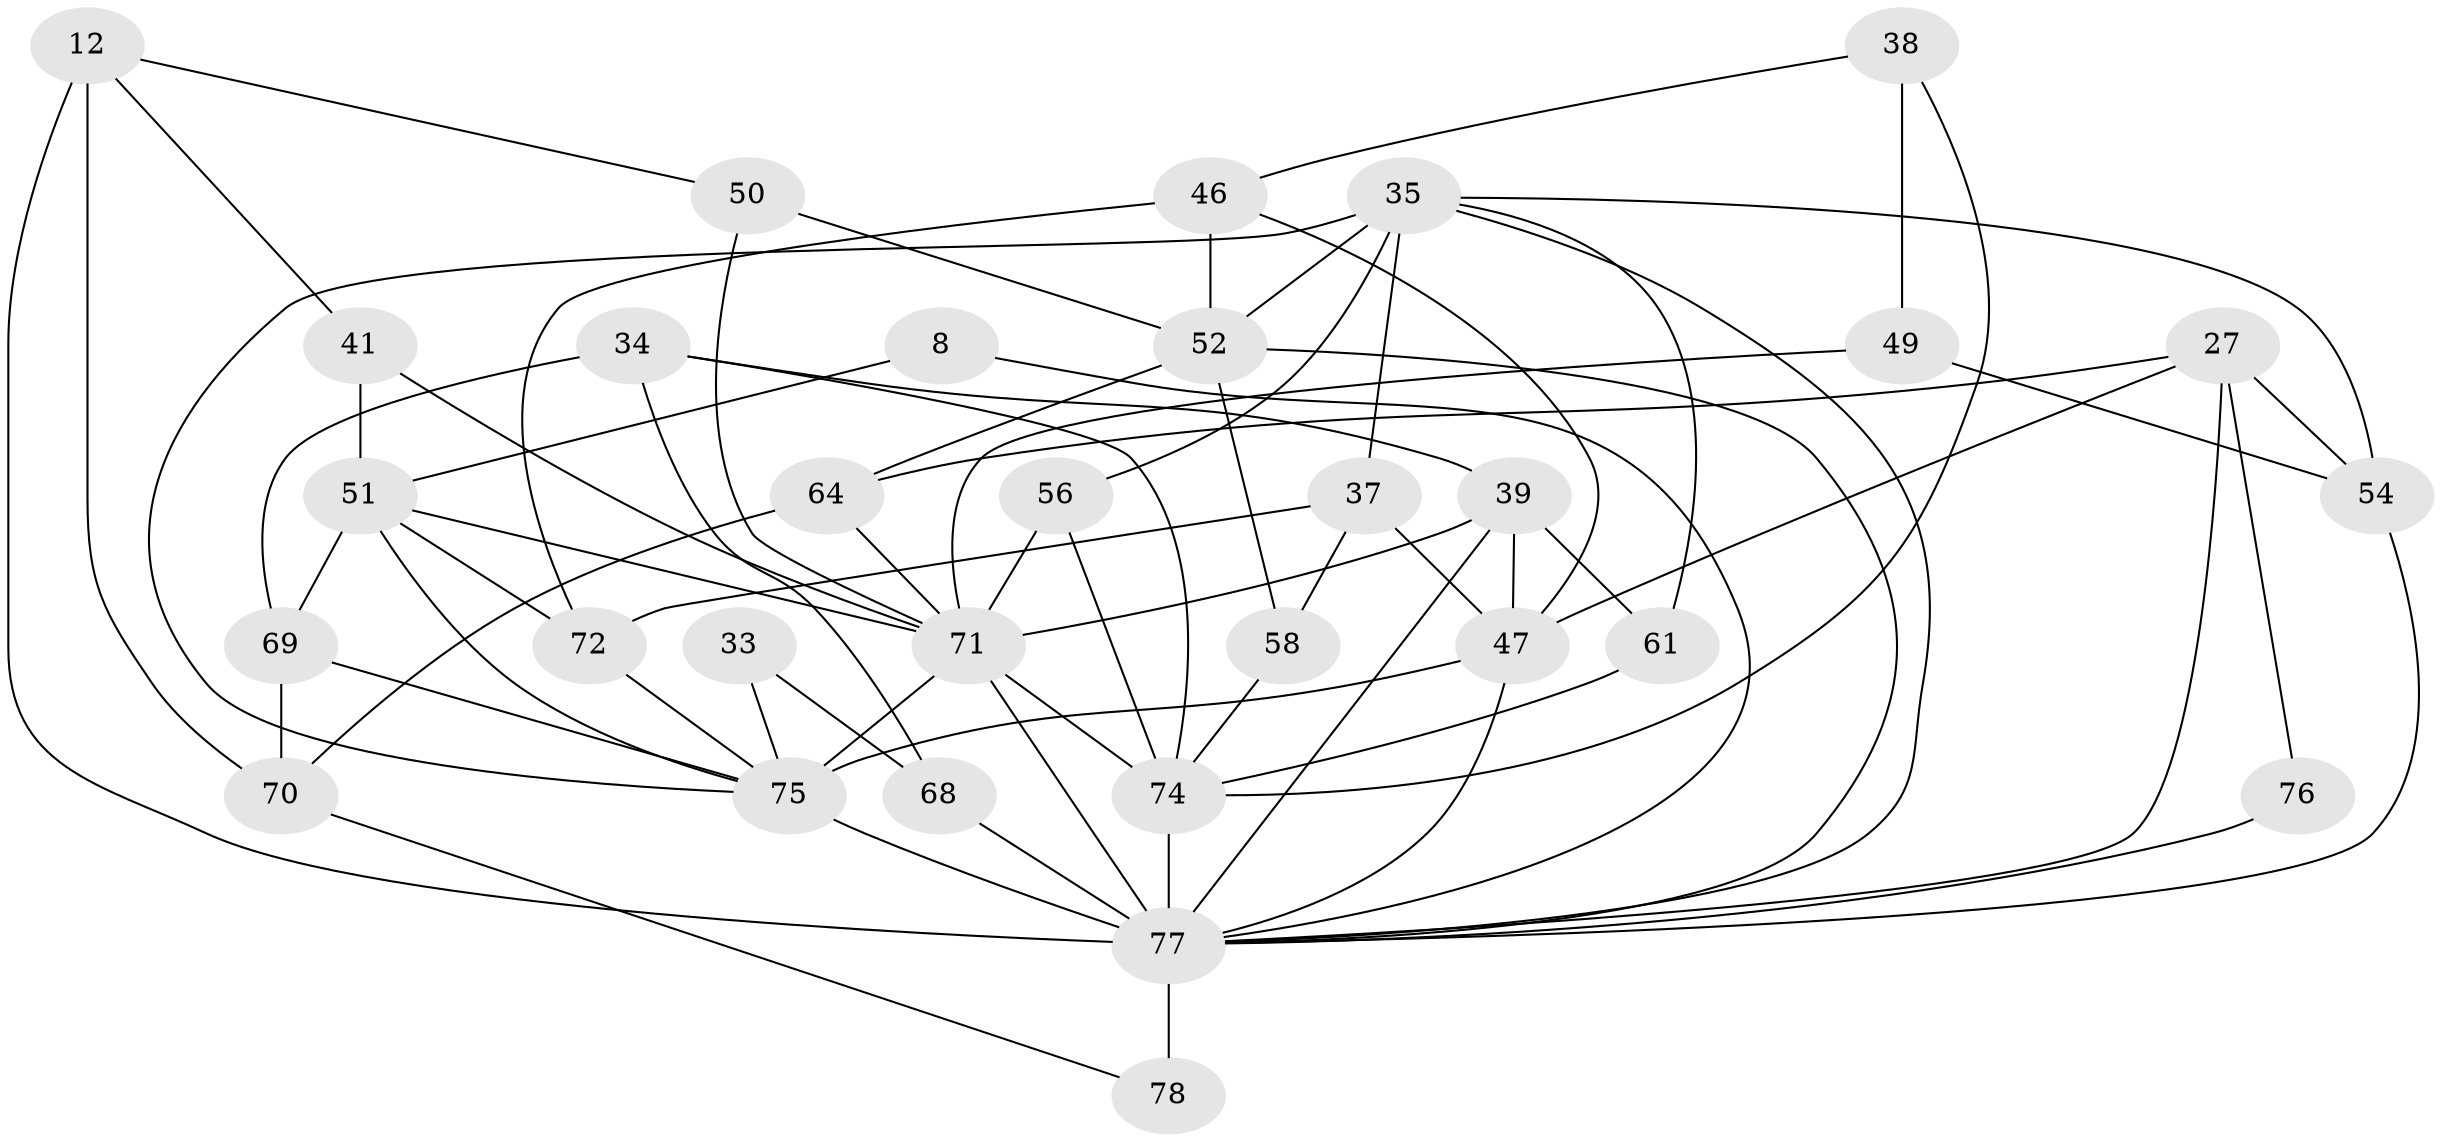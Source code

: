// original degree distribution, {2: 0.08974358974358974, 3: 0.358974358974359, 4: 0.21794871794871795, 5: 0.19230769230769232, 7: 0.0641025641025641, 6: 0.07692307692307693}
// Generated by graph-tools (version 1.1) at 2025/53/03/04/25 21:53:18]
// undirected, 31 vertices, 71 edges
graph export_dot {
graph [start="1"]
  node [color=gray90,style=filled];
  8;
  12;
  27;
  33;
  34 [super="+13"];
  35 [super="+21"];
  37;
  38;
  39 [super="+1"];
  41;
  46 [super="+30"];
  47 [super="+10+44"];
  49;
  50;
  51 [super="+6+19"];
  52 [super="+28"];
  54 [super="+14+48"];
  56 [super="+2"];
  58;
  61;
  64;
  68;
  69 [super="+36+43"];
  70 [super="+32"];
  71 [super="+59"];
  72 [super="+18"];
  74 [super="+29+26"];
  75 [super="+62+65+45"];
  76 [super="+53"];
  77 [super="+3+73+67+66"];
  78;
  8 -- 51;
  8 -- 77;
  12 -- 41;
  12 -- 50;
  12 -- 70 [weight=2];
  12 -- 77 [weight=3];
  27 -- 76 [weight=2];
  27 -- 64;
  27 -- 54;
  27 -- 47;
  27 -- 77;
  33 -- 68;
  33 -- 75 [weight=2];
  34 -- 68 [weight=2];
  34 -- 39 [weight=2];
  34 -- 69;
  34 -- 74 [weight=2];
  35 -- 61;
  35 -- 37 [weight=2];
  35 -- 56;
  35 -- 77;
  35 -- 54 [weight=2];
  35 -- 52;
  35 -- 75;
  37 -- 58;
  37 -- 47 [weight=2];
  37 -- 72;
  38 -- 49;
  38 -- 74;
  38 -- 46;
  39 -- 61;
  39 -- 47;
  39 -- 77 [weight=2];
  39 -- 71;
  41 -- 51 [weight=3];
  41 -- 71;
  46 -- 72 [weight=2];
  46 -- 52 [weight=2];
  46 -- 47;
  47 -- 75 [weight=5];
  47 -- 77 [weight=2];
  49 -- 54 [weight=2];
  49 -- 71 [weight=2];
  50 -- 52;
  50 -- 71;
  51 -- 72;
  51 -- 75 [weight=4];
  51 -- 69;
  51 -- 71;
  52 -- 58;
  52 -- 64;
  52 -- 77;
  54 -- 77;
  56 -- 74;
  56 -- 71 [weight=2];
  58 -- 74;
  61 -- 74;
  64 -- 70;
  64 -- 71;
  68 -- 77 [weight=2];
  69 -- 70;
  69 -- 75;
  70 -- 78;
  71 -- 77 [weight=2];
  71 -- 74;
  71 -- 75;
  72 -- 75;
  74 -- 77 [weight=3];
  75 -- 77 [weight=5];
  76 -- 77 [weight=2];
  77 -- 78 [weight=2];
}
